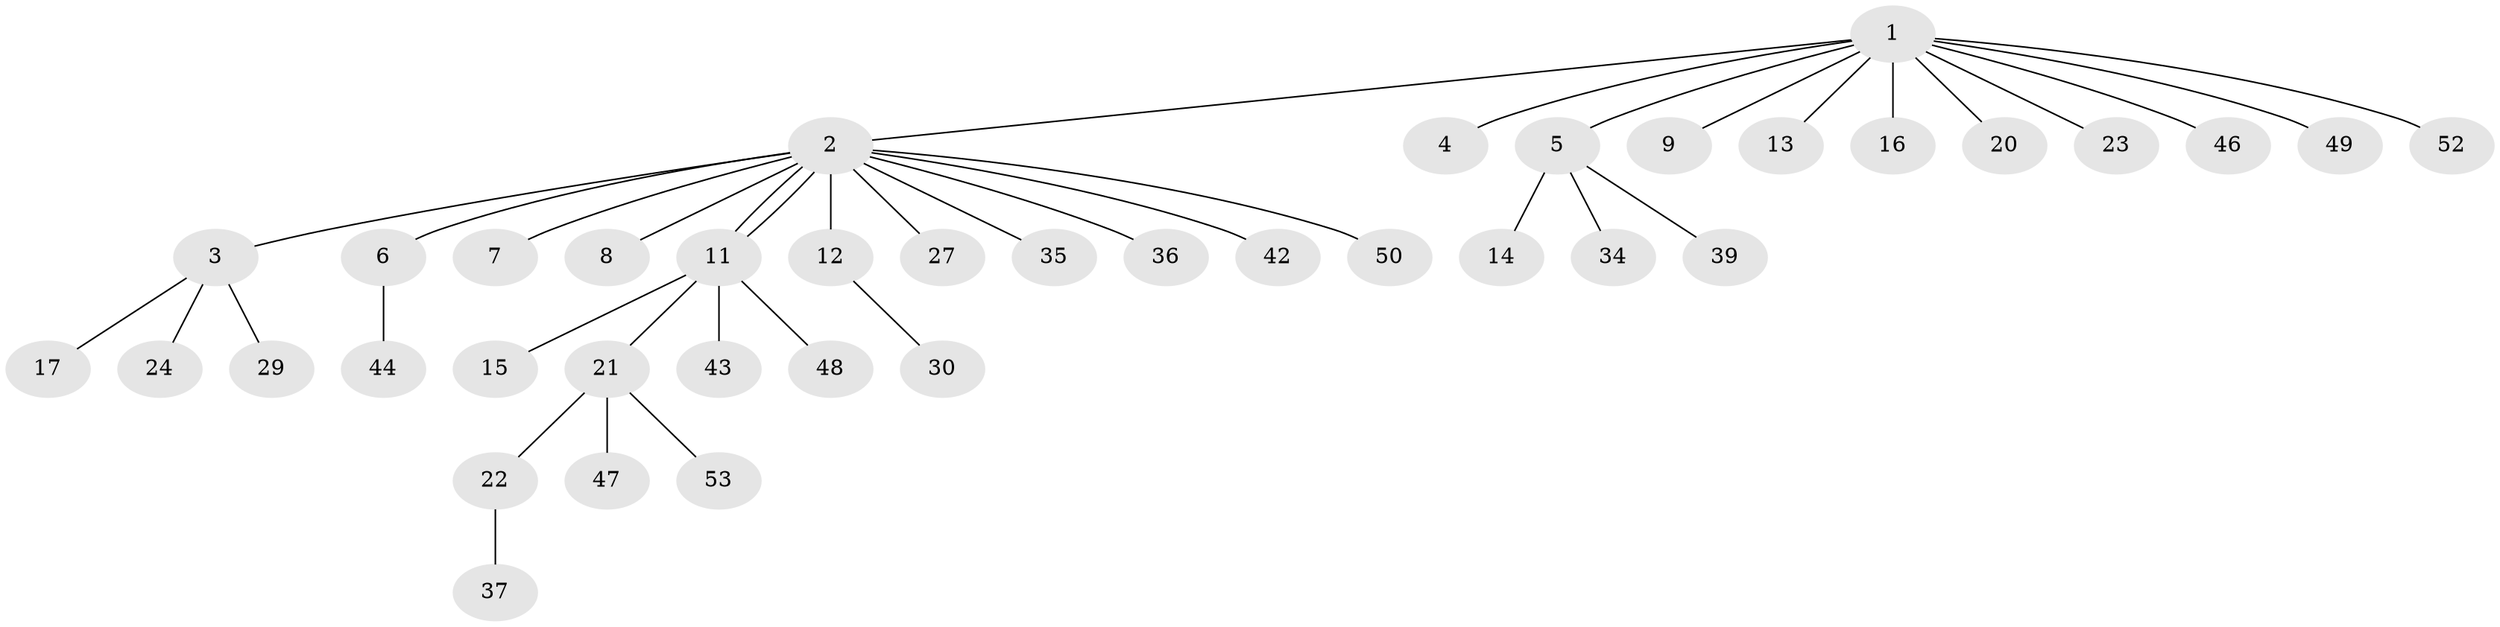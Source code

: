 // Generated by graph-tools (version 1.1) at 2025/23/03/03/25 07:23:53]
// undirected, 39 vertices, 39 edges
graph export_dot {
graph [start="1"]
  node [color=gray90,style=filled];
  1 [super="+45"];
  2 [super="+26"];
  3 [super="+28"];
  4;
  5 [super="+10"];
  6 [super="+19"];
  7;
  8;
  9 [super="+18"];
  11 [super="+41"];
  12;
  13;
  14;
  15 [super="+25"];
  16 [super="+32"];
  17;
  20 [super="+31"];
  21 [super="+33"];
  22 [super="+40"];
  23;
  24;
  27;
  29;
  30 [super="+38"];
  34;
  35;
  36;
  37;
  39 [super="+51"];
  42;
  43;
  44;
  46;
  47;
  48;
  49;
  50;
  52;
  53;
  1 -- 2;
  1 -- 4;
  1 -- 5;
  1 -- 9;
  1 -- 13;
  1 -- 16;
  1 -- 20;
  1 -- 23;
  1 -- 46;
  1 -- 49;
  1 -- 52;
  2 -- 3;
  2 -- 6;
  2 -- 7;
  2 -- 8;
  2 -- 11;
  2 -- 11;
  2 -- 12;
  2 -- 27;
  2 -- 35;
  2 -- 36;
  2 -- 42;
  2 -- 50;
  3 -- 17;
  3 -- 24;
  3 -- 29;
  5 -- 14;
  5 -- 39;
  5 -- 34;
  6 -- 44;
  11 -- 15;
  11 -- 21;
  11 -- 43;
  11 -- 48;
  12 -- 30;
  21 -- 22;
  21 -- 53;
  21 -- 47;
  22 -- 37;
}
